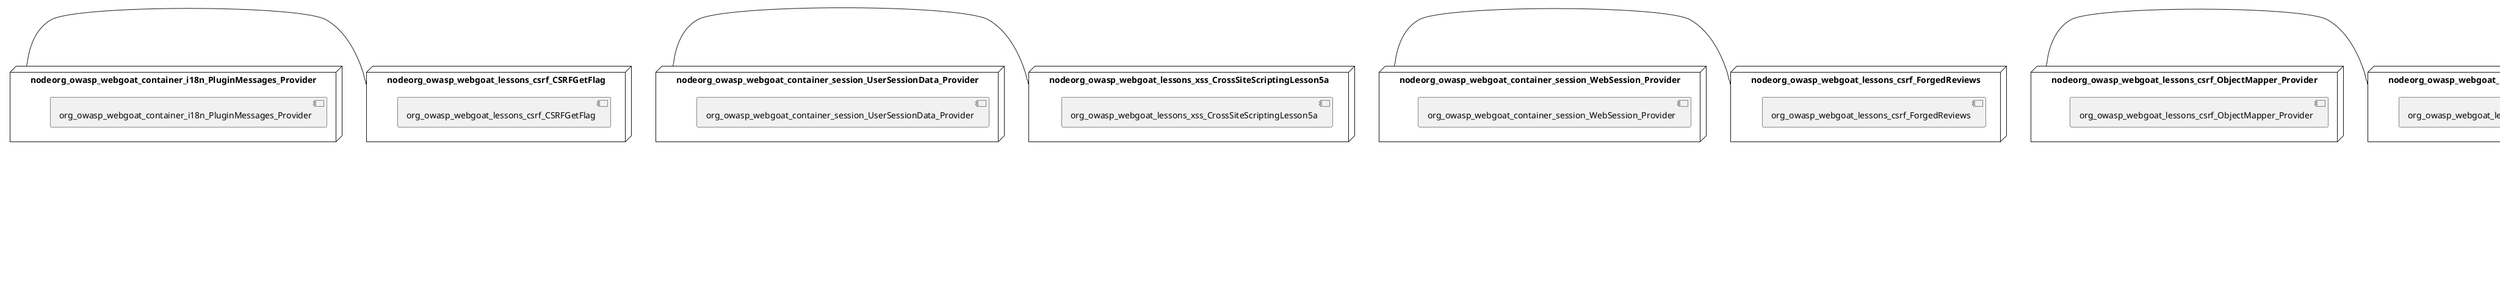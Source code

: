 @startuml
skinparam fixCircleLabelOverlapping true
skinparam componentStyle uml2
node nodeorg_owasp_webgoat {
component org_owasp_webgoat {
[org_owasp_webgoat_container_service_LessonMenuService] [[webgoat-webgoat.system#_xPaoDjOuEe-s2_yF3OCvLQ]]
[org_owasp_webgoat_container_service_LessonProgressService] [[webgoat-webgoat.system#_xPaoDjOuEe-s2_yF3OCvLQ]]
[org_owasp_webgoat_container_service_ReportCardService] [[webgoat-webgoat.system#_xPaoDjOuEe-s2_yF3OCvLQ]]
[org_owasp_webgoat_container_service_RestartLessonService] [[webgoat-webgoat.system#_xPaoDjOuEe-s2_yF3OCvLQ]]
[org_owasp_webgoat_container_users_Scoreboard] [[webgoat-webgoat.system#_xPaoDjOuEe-s2_yF3OCvLQ]]
[org_owasp_webgoat_container_users_UserRepository] [[webgoat-webgoat.system#_xPaoDjOuEe-s2_yF3OCvLQ]]
[org_owasp_webgoat_container_users_UserService] [[webgoat-webgoat.system#_xPaoDjOuEe-s2_yF3OCvLQ]]
[org_owasp_webgoat_container_users_UserTrackerRepository] [[webgoat-webgoat.system#_xPaoDjOuEe-s2_yF3OCvLQ]]
[org_owasp_webgoat_lessons_csrf_CSRFLogin] [[webgoat-webgoat.system#_xPaoDjOuEe-s2_yF3OCvLQ]]
[org_owasp_webgoat_webwolf_user_UserRepository] [[webgoat-webgoat.system#_xPaoDjOuEe-s2_yF3OCvLQ]]
[org_owasp_webgoat_webwolf_user_UserService] [[webgoat-webgoat.system#_xPaoDjOuEe-s2_yF3OCvLQ]]
}
}
node nodeorg_owasp_webgoat_lessons_hijacksession {
component org_owasp_webgoat_lessons_hijacksession {
[org_owasp_webgoat_lessons_hijacksession_HijackSessionAssignment] [[webgoat-webgoat.system#_xPaoDjOuEe-s2_yF3OCvLQ]]
[org_owasp_webgoat_lessons_hijacksession_cas_HijackSessionAuthenticationProvider] [[webgoat-webgoat.system#_xPaoDjOuEe-s2_yF3OCvLQ]]
}
}
node nodeorg_owasp_webgoat_lessons_passwordreset {
component org_owasp_webgoat_lessons_passwordreset {
[org_owasp_webgoat_lessons_passwordreset_SecurityQuestionAssignment] [[webgoat-webgoat.system#_xPaoDjOuEe-s2_yF3OCvLQ]]
[org_owasp_webgoat_lessons_passwordreset_TriedQuestions] [[webgoat-webgoat.system#_xPaoDjOuEe-s2_yF3OCvLQ]]
}
}
node nodeorg_owasp_webgoat_lessons_xxe {
component org_owasp_webgoat_lessons_xxe {
[org_owasp_webgoat_lessons_xxe_CommentsCache] [[webgoat-webgoat.system#_xPaoDjOuEe-s2_yF3OCvLQ]]
[org_owasp_webgoat_lessons_xxe_ContentTypeAssignment] [[webgoat-webgoat.system#_xPaoDjOuEe-s2_yF3OCvLQ]]
[org_owasp_webgoat_lessons_xxe_SimpleXXE] [[webgoat-webgoat.system#_xPaoDjOuEe-s2_yF3OCvLQ]]
}
}
node nodeorg_owasp_webgoat_webwolf_mailbox {
component org_owasp_webgoat_webwolf_mailbox {
[org_owasp_webgoat_webwolf_mailbox_MailboxController] [[webgoat-webgoat.system#_xPaoDjOuEe-s2_yF3OCvLQ]]
[org_owasp_webgoat_webwolf_mailbox_MailboxRepository] [[webgoat-webgoat.system#_xPaoDjOuEe-s2_yF3OCvLQ]]
}
}
node nodeorg_owasp_webgoat_container_HammerHead {
[org_owasp_webgoat_container_HammerHead] [[webgoat-webgoat.system#_xPaoDjOuEe-s2_yF3OCvLQ]]
}
node nodeorg_owasp_webgoat_container_WebWolfRedirect {
[org_owasp_webgoat_container_WebWolfRedirect] [[webgoat-webgoat.system#_xPaoDjOuEe-s2_yF3OCvLQ]]
}
node nodeorg_owasp_webgoat_container_controller_StartLesson {
[org_owasp_webgoat_container_controller_StartLesson] [[webgoat-webgoat.system#_xPaoDjOuEe-s2_yF3OCvLQ]]
}
node nodeorg_owasp_webgoat_container_controller_Welcome {
[org_owasp_webgoat_container_controller_Welcome] [[webgoat-webgoat.system#_xPaoDjOuEe-s2_yF3OCvLQ]]
}
node nodeorg_owasp_webgoat_container_i18n_PluginMessages_Provider {
[org_owasp_webgoat_container_i18n_PluginMessages_Provider] [[webgoat-webgoat.system#_xPaoDjOuEe-s2_yF3OCvLQ]]
}
node nodeorg_owasp_webgoat_container_service_EnvironmentService {
[org_owasp_webgoat_container_service_EnvironmentService] [[webgoat-webgoat.system#_xPaoDjOuEe-s2_yF3OCvLQ]]
}
node nodeorg_owasp_webgoat_container_service_HintService {
[org_owasp_webgoat_container_service_HintService] [[webgoat-webgoat.system#_xPaoDjOuEe-s2_yF3OCvLQ]]
}
node nodeorg_owasp_webgoat_container_service_LabelDebugService {
[org_owasp_webgoat_container_service_LabelDebugService] [[webgoat-webgoat.system#_xPaoDjOuEe-s2_yF3OCvLQ]]
}
node nodeorg_owasp_webgoat_container_service_LabelService {
[org_owasp_webgoat_container_service_LabelService] [[webgoat-webgoat.system#_xPaoDjOuEe-s2_yF3OCvLQ]]
}
node nodeorg_owasp_webgoat_container_service_LessonInfoService {
[org_owasp_webgoat_container_service_LessonInfoService] [[webgoat-webgoat.system#_xPaoDjOuEe-s2_yF3OCvLQ]]
}
node nodeorg_owasp_webgoat_container_service_LessonTitleService {
[org_owasp_webgoat_container_service_LessonTitleService] [[webgoat-webgoat.system#_xPaoDjOuEe-s2_yF3OCvLQ]]
}
node nodeorg_owasp_webgoat_container_service_SessionService {
[org_owasp_webgoat_container_service_SessionService] [[webgoat-webgoat.system#_xPaoDjOuEe-s2_yF3OCvLQ]]
}
node nodeorg_owasp_webgoat_container_session_UserSessionData_Provider {
[org_owasp_webgoat_container_session_UserSessionData_Provider] [[webgoat-webgoat.system#_xPaoDjOuEe-s2_yF3OCvLQ]]
}
node nodeorg_owasp_webgoat_container_session_WebSession_Provider {
[org_owasp_webgoat_container_session_WebSession_Provider] [[webgoat-webgoat.system#_xPaoDjOuEe-s2_yF3OCvLQ]]
}
node nodeorg_owasp_webgoat_container_users_RegistrationController {
[org_owasp_webgoat_container_users_RegistrationController] [[webgoat-webgoat.system#_xPaoDjOuEe-s2_yF3OCvLQ]]
}
node nodeorg_owasp_webgoat_lessons_authbypass_VerifyAccount {
[org_owasp_webgoat_lessons_authbypass_VerifyAccount] [[webgoat-webgoat.system#_xPaoDjOuEe-s2_yF3OCvLQ]]
}
node nodeorg_owasp_webgoat_lessons_bypassrestrictions_BypassRestrictionsFieldRestrictions {
[org_owasp_webgoat_lessons_bypassrestrictions_BypassRestrictionsFieldRestrictions] [[webgoat-webgoat.system#_xPaoDjOuEe-s2_yF3OCvLQ]]
}
node nodeorg_owasp_webgoat_lessons_bypassrestrictions_BypassRestrictionsFrontendValidation {
[org_owasp_webgoat_lessons_bypassrestrictions_BypassRestrictionsFrontendValidation] [[webgoat-webgoat.system#_xPaoDjOuEe-s2_yF3OCvLQ]]
}
node nodeorg_owasp_webgoat_lessons_challenges_FlagController {
[org_owasp_webgoat_lessons_challenges_FlagController] [[webgoat-webgoat.system#_xPaoDjOuEe-s2_yF3OCvLQ]]
}
node nodeorg_owasp_webgoat_lessons_challenges_challenge1_Assignment1 {
[org_owasp_webgoat_lessons_challenges_challenge1_Assignment1] [[webgoat-webgoat.system#_xPaoDjOuEe-s2_yF3OCvLQ]]
}
node nodeorg_owasp_webgoat_lessons_challenges_challenge1_ImageServlet {
[org_owasp_webgoat_lessons_challenges_challenge1_ImageServlet] [[webgoat-webgoat.system#_xPaoDjOuEe-s2_yF3OCvLQ]]
}
node nodeorg_owasp_webgoat_lessons_challenges_challenge5_Assignment5 {
[org_owasp_webgoat_lessons_challenges_challenge5_Assignment5] [[webgoat-webgoat.system#_xPaoDjOuEe-s2_yF3OCvLQ]]
}
node nodeorg_owasp_webgoat_lessons_challenges_challenge7_Assignment7 {
[org_owasp_webgoat_lessons_challenges_challenge7_Assignment7] [[webgoat-webgoat.system#_xPaoDjOuEe-s2_yF3OCvLQ]]
}
node nodeorg_owasp_webgoat_lessons_challenges_challenge8_Assignment8 {
[org_owasp_webgoat_lessons_challenges_challenge8_Assignment8] [[webgoat-webgoat.system#_xPaoDjOuEe-s2_yF3OCvLQ]]
}
node nodeorg_owasp_webgoat_lessons_chromedevtools_NetworkDummy {
[org_owasp_webgoat_lessons_chromedevtools_NetworkDummy] [[webgoat-webgoat.system#_xPaoDjOuEe-s2_yF3OCvLQ]]
}
node nodeorg_owasp_webgoat_lessons_chromedevtools_NetworkLesson {
[org_owasp_webgoat_lessons_chromedevtools_NetworkLesson] [[webgoat-webgoat.system#_xPaoDjOuEe-s2_yF3OCvLQ]]
}
node nodeorg_owasp_webgoat_lessons_cia_CIAQuiz {
[org_owasp_webgoat_lessons_cia_CIAQuiz] [[webgoat-webgoat.system#_xPaoDjOuEe-s2_yF3OCvLQ]]
}
node nodeorg_owasp_webgoat_lessons_clientsidefiltering_ClientSideFilteringAssignment {
[org_owasp_webgoat_lessons_clientsidefiltering_ClientSideFilteringAssignment] [[webgoat-webgoat.system#_xPaoDjOuEe-s2_yF3OCvLQ]]
}
node nodeorg_owasp_webgoat_lessons_clientsidefiltering_ClientSideFilteringFreeAssignment {
[org_owasp_webgoat_lessons_clientsidefiltering_ClientSideFilteringFreeAssignment] [[webgoat-webgoat.system#_xPaoDjOuEe-s2_yF3OCvLQ]]
}
node nodeorg_owasp_webgoat_lessons_clientsidefiltering_Salaries {
[org_owasp_webgoat_lessons_clientsidefiltering_Salaries] [[webgoat-webgoat.system#_xPaoDjOuEe-s2_yF3OCvLQ]]
}
node nodeorg_owasp_webgoat_lessons_clientsidefiltering_ShopEndpoint {
[org_owasp_webgoat_lessons_clientsidefiltering_ShopEndpoint] [[webgoat-webgoat.system#_xPaoDjOuEe-s2_yF3OCvLQ]]
}
node nodeorg_owasp_webgoat_lessons_cryptography_EncodingAssignment {
[org_owasp_webgoat_lessons_cryptography_EncodingAssignment] [[webgoat-webgoat.system#_xPaoDjOuEe-s2_yF3OCvLQ]]
}
node nodeorg_owasp_webgoat_lessons_cryptography_HashingAssignment {
[org_owasp_webgoat_lessons_cryptography_HashingAssignment] [[webgoat-webgoat.system#_xPaoDjOuEe-s2_yF3OCvLQ]]
}
node nodeorg_owasp_webgoat_lessons_cryptography_SecureDefaultsAssignment {
[org_owasp_webgoat_lessons_cryptography_SecureDefaultsAssignment] [[webgoat-webgoat.system#_xPaoDjOuEe-s2_yF3OCvLQ]]
}
node nodeorg_owasp_webgoat_lessons_cryptography_SigningAssignment {
[org_owasp_webgoat_lessons_cryptography_SigningAssignment] [[webgoat-webgoat.system#_xPaoDjOuEe-s2_yF3OCvLQ]]
}
node nodeorg_owasp_webgoat_lessons_cryptography_XOREncodingAssignment {
[org_owasp_webgoat_lessons_cryptography_XOREncodingAssignment] [[webgoat-webgoat.system#_xPaoDjOuEe-s2_yF3OCvLQ]]
}
node nodeorg_owasp_webgoat_lessons_csrf_CSRFConfirmFlag1 {
[org_owasp_webgoat_lessons_csrf_CSRFConfirmFlag1] [[webgoat-webgoat.system#_xPaoDjOuEe-s2_yF3OCvLQ]]
}
node nodeorg_owasp_webgoat_lessons_csrf_CSRFFeedback {
[org_owasp_webgoat_lessons_csrf_CSRFFeedback] [[webgoat-webgoat.system#_xPaoDjOuEe-s2_yF3OCvLQ]]
}
node nodeorg_owasp_webgoat_lessons_csrf_CSRFGetFlag {
[org_owasp_webgoat_lessons_csrf_CSRFGetFlag] [[webgoat-webgoat.system#_xPaoDjOuEe-s2_yF3OCvLQ]]
}
node nodeorg_owasp_webgoat_lessons_csrf_ForgedReviews {
[org_owasp_webgoat_lessons_csrf_ForgedReviews] [[webgoat-webgoat.system#_xPaoDjOuEe-s2_yF3OCvLQ]]
}
node nodeorg_owasp_webgoat_lessons_csrf_ObjectMapper_Provider {
[org_owasp_webgoat_lessons_csrf_ObjectMapper_Provider] [[webgoat-webgoat.system#_xPaoDjOuEe-s2_yF3OCvLQ]]
}
node nodeorg_owasp_webgoat_lessons_deserialization_InsecureDeserializationTask {
[org_owasp_webgoat_lessons_deserialization_InsecureDeserializationTask] [[webgoat-webgoat.system#_xPaoDjOuEe-s2_yF3OCvLQ]]
}
node nodeorg_owasp_webgoat_lessons_htmltampering_HtmlTamperingTask {
[org_owasp_webgoat_lessons_htmltampering_HtmlTamperingTask] [[webgoat-webgoat.system#_xPaoDjOuEe-s2_yF3OCvLQ]]
}
node nodeorg_owasp_webgoat_lessons_httpbasics_HttpBasicsLesson {
[org_owasp_webgoat_lessons_httpbasics_HttpBasicsLesson] [[webgoat-webgoat.system#_xPaoDjOuEe-s2_yF3OCvLQ]]
}
node nodeorg_owasp_webgoat_lessons_httpbasics_HttpBasicsQuiz {
[org_owasp_webgoat_lessons_httpbasics_HttpBasicsQuiz] [[webgoat-webgoat.system#_xPaoDjOuEe-s2_yF3OCvLQ]]
}
node nodeorg_owasp_webgoat_lessons_httpproxies_HttpBasicsInterceptRequest {
[org_owasp_webgoat_lessons_httpproxies_HttpBasicsInterceptRequest] [[webgoat-webgoat.system#_xPaoDjOuEe-s2_yF3OCvLQ]]
}
node nodeorg_owasp_webgoat_lessons_idor_IDORDiffAttributes {
[org_owasp_webgoat_lessons_idor_IDORDiffAttributes] [[webgoat-webgoat.system#_xPaoDjOuEe-s2_yF3OCvLQ]]
}
node nodeorg_owasp_webgoat_lessons_idor_IDOREditOtherProfile {
[org_owasp_webgoat_lessons_idor_IDOREditOtherProfile] [[webgoat-webgoat.system#_xPaoDjOuEe-s2_yF3OCvLQ]]
}
node nodeorg_owasp_webgoat_lessons_idor_IDORLogin {
[org_owasp_webgoat_lessons_idor_IDORLogin] [[webgoat-webgoat.system#_xPaoDjOuEe-s2_yF3OCvLQ]]
}
node nodeorg_owasp_webgoat_lessons_idor_IDORViewOtherProfile {
[org_owasp_webgoat_lessons_idor_IDORViewOtherProfile] [[webgoat-webgoat.system#_xPaoDjOuEe-s2_yF3OCvLQ]]
}
node nodeorg_owasp_webgoat_lessons_idor_IDORViewOwnProfile {
[org_owasp_webgoat_lessons_idor_IDORViewOwnProfile] [[webgoat-webgoat.system#_xPaoDjOuEe-s2_yF3OCvLQ]]
}
node nodeorg_owasp_webgoat_lessons_idor_IDORViewOwnProfileAltUrl {
[org_owasp_webgoat_lessons_idor_IDORViewOwnProfileAltUrl] [[webgoat-webgoat.system#_xPaoDjOuEe-s2_yF3OCvLQ]]
}
node nodeorg_owasp_webgoat_lessons_insecurelogin_InsecureLoginTask {
[org_owasp_webgoat_lessons_insecurelogin_InsecureLoginTask] [[webgoat-webgoat.system#_xPaoDjOuEe-s2_yF3OCvLQ]]
}
node nodeorg_owasp_webgoat_lessons_jwt_JWTDecodeEndpoint {
[org_owasp_webgoat_lessons_jwt_JWTDecodeEndpoint] [[webgoat-webgoat.system#_xPaoDjOuEe-s2_yF3OCvLQ]]
}
node nodeorg_owasp_webgoat_lessons_jwt_JWTQuiz {
[org_owasp_webgoat_lessons_jwt_JWTQuiz] [[webgoat-webgoat.system#_xPaoDjOuEe-s2_yF3OCvLQ]]
}
node nodeorg_owasp_webgoat_lessons_jwt_JWTRefreshEndpoint {
[org_owasp_webgoat_lessons_jwt_JWTRefreshEndpoint] [[webgoat-webgoat.system#_xPaoDjOuEe-s2_yF3OCvLQ]]
}
node nodeorg_owasp_webgoat_lessons_jwt_JWTSecretKeyEndpoint {
[org_owasp_webgoat_lessons_jwt_JWTSecretKeyEndpoint] [[webgoat-webgoat.system#_xPaoDjOuEe-s2_yF3OCvLQ]]
}
node nodeorg_owasp_webgoat_lessons_jwt_JWTVotesEndpoint {
[org_owasp_webgoat_lessons_jwt_JWTVotesEndpoint] [[webgoat-webgoat.system#_xPaoDjOuEe-s2_yF3OCvLQ]]
}
node nodeorg_owasp_webgoat_lessons_jwt_claimmisuse_JWTHeaderJKUEndpoint {
[org_owasp_webgoat_lessons_jwt_claimmisuse_JWTHeaderJKUEndpoint] [[webgoat-webgoat.system#_xPaoDjOuEe-s2_yF3OCvLQ]]
}
node nodeorg_owasp_webgoat_lessons_jwt_claimmisuse_JWTHeaderKIDEndpoint {
[org_owasp_webgoat_lessons_jwt_claimmisuse_JWTHeaderKIDEndpoint] [[webgoat-webgoat.system#_xPaoDjOuEe-s2_yF3OCvLQ]]
}
node nodeorg_owasp_webgoat_lessons_lessontemplate_SampleAttack {
[org_owasp_webgoat_lessons_lessontemplate_SampleAttack] [[webgoat-webgoat.system#_xPaoDjOuEe-s2_yF3OCvLQ]]
}
node nodeorg_owasp_webgoat_lessons_logging_LogBleedingTask {
[org_owasp_webgoat_lessons_logging_LogBleedingTask] [[webgoat-webgoat.system#_xPaoDjOuEe-s2_yF3OCvLQ]]
}
node nodeorg_owasp_webgoat_lessons_logging_LogSpoofingTask {
[org_owasp_webgoat_lessons_logging_LogSpoofingTask] [[webgoat-webgoat.system#_xPaoDjOuEe-s2_yF3OCvLQ]]
}
node nodeorg_owasp_webgoat_lessons_missingac_MissingFunctionACHiddenMenus {
[org_owasp_webgoat_lessons_missingac_MissingFunctionACHiddenMenus] [[webgoat-webgoat.system#_xPaoDjOuEe-s2_yF3OCvLQ]]
}
node nodeorg_owasp_webgoat_lessons_missingac_MissingFunctionACUsers {
[org_owasp_webgoat_lessons_missingac_MissingFunctionACUsers] [[webgoat-webgoat.system#_xPaoDjOuEe-s2_yF3OCvLQ]]
}
node nodeorg_owasp_webgoat_lessons_missingac_MissingFunctionACYourHash {
[org_owasp_webgoat_lessons_missingac_MissingFunctionACYourHash] [[webgoat-webgoat.system#_xPaoDjOuEe-s2_yF3OCvLQ]]
}
node nodeorg_owasp_webgoat_lessons_missingac_MissingFunctionACYourHashAdmin {
[org_owasp_webgoat_lessons_missingac_MissingFunctionACYourHashAdmin] [[webgoat-webgoat.system#_xPaoDjOuEe-s2_yF3OCvLQ]]
}
node nodeorg_owasp_webgoat_lessons_passwordreset_QuestionsAssignment {
[org_owasp_webgoat_lessons_passwordreset_QuestionsAssignment] [[webgoat-webgoat.system#_xPaoDjOuEe-s2_yF3OCvLQ]]
}
node nodeorg_owasp_webgoat_lessons_passwordreset_ResetLinkAssignment {
[org_owasp_webgoat_lessons_passwordreset_ResetLinkAssignment] [[webgoat-webgoat.system#_xPaoDjOuEe-s2_yF3OCvLQ]]
}
node nodeorg_owasp_webgoat_lessons_passwordreset_ResetLinkAssignmentForgotPassword {
[org_owasp_webgoat_lessons_passwordreset_ResetLinkAssignmentForgotPassword] [[webgoat-webgoat.system#_xPaoDjOuEe-s2_yF3OCvLQ]]
}
node nodeorg_owasp_webgoat_lessons_passwordreset_SimpleMailAssignment {
[org_owasp_webgoat_lessons_passwordreset_SimpleMailAssignment] [[webgoat-webgoat.system#_xPaoDjOuEe-s2_yF3OCvLQ]]
}
node nodeorg_owasp_webgoat_lessons_pathtraversal_ProfileUpload {
[org_owasp_webgoat_lessons_pathtraversal_ProfileUpload] [[webgoat-webgoat.system#_xPaoDjOuEe-s2_yF3OCvLQ]]
}
node nodeorg_owasp_webgoat_lessons_pathtraversal_ProfileUploadFix {
[org_owasp_webgoat_lessons_pathtraversal_ProfileUploadFix] [[webgoat-webgoat.system#_xPaoDjOuEe-s2_yF3OCvLQ]]
}
node nodeorg_owasp_webgoat_lessons_pathtraversal_ProfileUploadRemoveUserInput {
[org_owasp_webgoat_lessons_pathtraversal_ProfileUploadRemoveUserInput] [[webgoat-webgoat.system#_xPaoDjOuEe-s2_yF3OCvLQ]]
}
node nodeorg_owasp_webgoat_lessons_pathtraversal_ProfileUploadRetrieval {
[org_owasp_webgoat_lessons_pathtraversal_ProfileUploadRetrieval] [[webgoat-webgoat.system#_xPaoDjOuEe-s2_yF3OCvLQ]]
}
node nodeorg_owasp_webgoat_lessons_pathtraversal_ProfileZipSlip {
[org_owasp_webgoat_lessons_pathtraversal_ProfileZipSlip] [[webgoat-webgoat.system#_xPaoDjOuEe-s2_yF3OCvLQ]]
}
node nodeorg_owasp_webgoat_lessons_securepasswords_SecurePasswordsAssignment {
[org_owasp_webgoat_lessons_securepasswords_SecurePasswordsAssignment] [[webgoat-webgoat.system#_xPaoDjOuEe-s2_yF3OCvLQ]]
}
node nodeorg_owasp_webgoat_lessons_spoofcookie_SpoofCookieAssignment {
[org_owasp_webgoat_lessons_spoofcookie_SpoofCookieAssignment] [[webgoat-webgoat.system#_xPaoDjOuEe-s2_yF3OCvLQ]]
}
node nodeorg_owasp_webgoat_lessons_sqlinjection_advanced_SqlInjectionChallenge {
[org_owasp_webgoat_lessons_sqlinjection_advanced_SqlInjectionChallenge] [[webgoat-webgoat.system#_xPaoDjOuEe-s2_yF3OCvLQ]]
}
node nodeorg_owasp_webgoat_lessons_sqlinjection_advanced_SqlInjectionChallengeLogin {
[org_owasp_webgoat_lessons_sqlinjection_advanced_SqlInjectionChallengeLogin] [[webgoat-webgoat.system#_xPaoDjOuEe-s2_yF3OCvLQ]]
}
node nodeorg_owasp_webgoat_lessons_sqlinjection_advanced_SqlInjectionLesson6a {
[org_owasp_webgoat_lessons_sqlinjection_advanced_SqlInjectionLesson6a] [[webgoat-webgoat.system#_xPaoDjOuEe-s2_yF3OCvLQ]]
}
node nodeorg_owasp_webgoat_lessons_sqlinjection_advanced_SqlInjectionLesson6b {
[org_owasp_webgoat_lessons_sqlinjection_advanced_SqlInjectionLesson6b] [[webgoat-webgoat.system#_xPaoDjOuEe-s2_yF3OCvLQ]]
}
node nodeorg_owasp_webgoat_lessons_sqlinjection_advanced_SqlInjectionQuiz {
[org_owasp_webgoat_lessons_sqlinjection_advanced_SqlInjectionQuiz] [[webgoat-webgoat.system#_xPaoDjOuEe-s2_yF3OCvLQ]]
}
node nodeorg_owasp_webgoat_lessons_sqlinjection_introduction_SqlInjectionLesson10 {
[org_owasp_webgoat_lessons_sqlinjection_introduction_SqlInjectionLesson10] [[webgoat-webgoat.system#_xPaoDjOuEe-s2_yF3OCvLQ]]
}
node nodeorg_owasp_webgoat_lessons_sqlinjection_introduction_SqlInjectionLesson2 {
[org_owasp_webgoat_lessons_sqlinjection_introduction_SqlInjectionLesson2] [[webgoat-webgoat.system#_xPaoDjOuEe-s2_yF3OCvLQ]]
}
node nodeorg_owasp_webgoat_lessons_sqlinjection_introduction_SqlInjectionLesson3 {
[org_owasp_webgoat_lessons_sqlinjection_introduction_SqlInjectionLesson3] [[webgoat-webgoat.system#_xPaoDjOuEe-s2_yF3OCvLQ]]
}
node nodeorg_owasp_webgoat_lessons_sqlinjection_introduction_SqlInjectionLesson4 {
[org_owasp_webgoat_lessons_sqlinjection_introduction_SqlInjectionLesson4] [[webgoat-webgoat.system#_xPaoDjOuEe-s2_yF3OCvLQ]]
}
node nodeorg_owasp_webgoat_lessons_sqlinjection_introduction_SqlInjectionLesson5 {
[org_owasp_webgoat_lessons_sqlinjection_introduction_SqlInjectionLesson5] [[webgoat-webgoat.system#_xPaoDjOuEe-s2_yF3OCvLQ]]
}
node nodeorg_owasp_webgoat_lessons_sqlinjection_introduction_SqlInjectionLesson5a {
[org_owasp_webgoat_lessons_sqlinjection_introduction_SqlInjectionLesson5a] [[webgoat-webgoat.system#_xPaoDjOuEe-s2_yF3OCvLQ]]
}
node nodeorg_owasp_webgoat_lessons_sqlinjection_introduction_SqlInjectionLesson5b {
[org_owasp_webgoat_lessons_sqlinjection_introduction_SqlInjectionLesson5b] [[webgoat-webgoat.system#_xPaoDjOuEe-s2_yF3OCvLQ]]
}
node nodeorg_owasp_webgoat_lessons_sqlinjection_introduction_SqlInjectionLesson8 {
[org_owasp_webgoat_lessons_sqlinjection_introduction_SqlInjectionLesson8] [[webgoat-webgoat.system#_xPaoDjOuEe-s2_yF3OCvLQ]]
}
node nodeorg_owasp_webgoat_lessons_sqlinjection_introduction_SqlInjectionLesson9 {
[org_owasp_webgoat_lessons_sqlinjection_introduction_SqlInjectionLesson9] [[webgoat-webgoat.system#_xPaoDjOuEe-s2_yF3OCvLQ]]
}
node nodeorg_owasp_webgoat_lessons_sqlinjection_mitigation_Servers {
[org_owasp_webgoat_lessons_sqlinjection_mitigation_Servers] [[webgoat-webgoat.system#_xPaoDjOuEe-s2_yF3OCvLQ]]
}
node nodeorg_owasp_webgoat_lessons_sqlinjection_mitigation_SqlInjectionLesson10a {
[org_owasp_webgoat_lessons_sqlinjection_mitigation_SqlInjectionLesson10a] [[webgoat-webgoat.system#_xPaoDjOuEe-s2_yF3OCvLQ]]
}
node nodeorg_owasp_webgoat_lessons_sqlinjection_mitigation_SqlInjectionLesson10b {
[org_owasp_webgoat_lessons_sqlinjection_mitigation_SqlInjectionLesson10b] [[webgoat-webgoat.system#_xPaoDjOuEe-s2_yF3OCvLQ]]
}
node nodeorg_owasp_webgoat_lessons_sqlinjection_mitigation_SqlInjectionLesson13 {
[org_owasp_webgoat_lessons_sqlinjection_mitigation_SqlInjectionLesson13] [[webgoat-webgoat.system#_xPaoDjOuEe-s2_yF3OCvLQ]]
}
node nodeorg_owasp_webgoat_lessons_sqlinjection_mitigation_SqlOnlyInputValidation {
[org_owasp_webgoat_lessons_sqlinjection_mitigation_SqlOnlyInputValidation] [[webgoat-webgoat.system#_xPaoDjOuEe-s2_yF3OCvLQ]]
}
node nodeorg_owasp_webgoat_lessons_sqlinjection_mitigation_SqlOnlyInputValidationOnKeywords {
[org_owasp_webgoat_lessons_sqlinjection_mitigation_SqlOnlyInputValidationOnKeywords] [[webgoat-webgoat.system#_xPaoDjOuEe-s2_yF3OCvLQ]]
}
node nodeorg_owasp_webgoat_lessons_ssrf_SSRFTask1 {
[org_owasp_webgoat_lessons_ssrf_SSRFTask1] [[webgoat-webgoat.system#_xPaoDjOuEe-s2_yF3OCvLQ]]
}
node nodeorg_owasp_webgoat_lessons_ssrf_SSRFTask2 {
[org_owasp_webgoat_lessons_ssrf_SSRFTask2] [[webgoat-webgoat.system#_xPaoDjOuEe-s2_yF3OCvLQ]]
}
node nodeorg_owasp_webgoat_lessons_vulnerablecomponents_VulnerableComponentsLesson {
[org_owasp_webgoat_lessons_vulnerablecomponents_VulnerableComponentsLesson] [[webgoat-webgoat.system#_xPaoDjOuEe-s2_yF3OCvLQ]]
}
node nodeorg_owasp_webgoat_lessons_webwolfintroduction_LandingAssignment {
[org_owasp_webgoat_lessons_webwolfintroduction_LandingAssignment] [[webgoat-webgoat.system#_xPaoDjOuEe-s2_yF3OCvLQ]]
}
node nodeorg_owasp_webgoat_lessons_webwolfintroduction_MailAssignment {
[org_owasp_webgoat_lessons_webwolfintroduction_MailAssignment] [[webgoat-webgoat.system#_xPaoDjOuEe-s2_yF3OCvLQ]]
}
node nodeorg_owasp_webgoat_lessons_xss_CrossSiteScriptingLesson1 {
[org_owasp_webgoat_lessons_xss_CrossSiteScriptingLesson1] [[webgoat-webgoat.system#_xPaoDjOuEe-s2_yF3OCvLQ]]
}
node nodeorg_owasp_webgoat_lessons_xss_CrossSiteScriptingLesson3 {
[org_owasp_webgoat_lessons_xss_CrossSiteScriptingLesson3] [[webgoat-webgoat.system#_xPaoDjOuEe-s2_yF3OCvLQ]]
}
node nodeorg_owasp_webgoat_lessons_xss_CrossSiteScriptingLesson4 {
[org_owasp_webgoat_lessons_xss_CrossSiteScriptingLesson4] [[webgoat-webgoat.system#_xPaoDjOuEe-s2_yF3OCvLQ]]
}
node nodeorg_owasp_webgoat_lessons_xss_CrossSiteScriptingLesson5a {
[org_owasp_webgoat_lessons_xss_CrossSiteScriptingLesson5a] [[webgoat-webgoat.system#_xPaoDjOuEe-s2_yF3OCvLQ]]
}
node nodeorg_owasp_webgoat_lessons_xss_CrossSiteScriptingLesson6a {
[org_owasp_webgoat_lessons_xss_CrossSiteScriptingLesson6a] [[webgoat-webgoat.system#_xPaoDjOuEe-s2_yF3OCvLQ]]
}
node nodeorg_owasp_webgoat_lessons_xss_CrossSiteScriptingQuiz {
[org_owasp_webgoat_lessons_xss_CrossSiteScriptingQuiz] [[webgoat-webgoat.system#_xPaoDjOuEe-s2_yF3OCvLQ]]
}
node nodeorg_owasp_webgoat_lessons_xss_DOMCrossSiteScripting {
[org_owasp_webgoat_lessons_xss_DOMCrossSiteScripting] [[webgoat-webgoat.system#_xPaoDjOuEe-s2_yF3OCvLQ]]
}
node nodeorg_owasp_webgoat_lessons_xss_DOMCrossSiteScriptingVerifier {
[org_owasp_webgoat_lessons_xss_DOMCrossSiteScriptingVerifier] [[webgoat-webgoat.system#_xPaoDjOuEe-s2_yF3OCvLQ]]
}
node nodeorg_owasp_webgoat_lessons_xss_stored_StoredCrossSiteScriptingVerifier {
[org_owasp_webgoat_lessons_xss_stored_StoredCrossSiteScriptingVerifier] [[webgoat-webgoat.system#_xPaoDjOuEe-s2_yF3OCvLQ]]
}
node nodeorg_owasp_webgoat_lessons_xss_stored_StoredXssComments {
[org_owasp_webgoat_lessons_xss_stored_StoredXssComments] [[webgoat-webgoat.system#_xPaoDjOuEe-s2_yF3OCvLQ]]
}
node nodeorg_owasp_webgoat_lessons_xxe_BlindSendFileAssignment {
[org_owasp_webgoat_lessons_xxe_BlindSendFileAssignment] [[webgoat-webgoat.system#_xPaoDjOuEe-s2_yF3OCvLQ]]
}
node nodeorg_owasp_webgoat_lessons_xxe_CommentsEndpoint {
[org_owasp_webgoat_lessons_xxe_CommentsEndpoint] [[webgoat-webgoat.system#_xPaoDjOuEe-s2_yF3OCvLQ]]
}
node nodeorg_owasp_webgoat_webwolf_FileServer {
[org_owasp_webgoat_webwolf_FileServer] [[webgoat-webgoat.system#_xPaoDjOuEe-s2_yF3OCvLQ]]
}
node nodeorg_owasp_webgoat_webwolf_jwt_JWTController {
[org_owasp_webgoat_webwolf_jwt_JWTController] [[webgoat-webgoat.system#_xPaoDjOuEe-s2_yF3OCvLQ]]
}
node nodeorg_owasp_webgoat_webwolf_requests_LandingPage {
[org_owasp_webgoat_webwolf_requests_LandingPage] [[webgoat-webgoat.system#_xPaoDjOuEe-s2_yF3OCvLQ]]
}
node nodeorg_owasp_webgoat_webwolf_requests_Requests {
[org_owasp_webgoat_webwolf_requests_Requests] [[webgoat-webgoat.system#_xPaoDjOuEe-s2_yF3OCvLQ]]
}
[nodeorg_owasp_webgoat_container_i18n_PluginMessages_Provider] - [nodeorg_owasp_webgoat_lessons_csrf_CSRFGetFlag]
[nodeorg_owasp_webgoat_container_session_UserSessionData_Provider] - [nodeorg_owasp_webgoat_lessons_xss_CrossSiteScriptingLesson5a]
[nodeorg_owasp_webgoat_container_session_WebSession_Provider] - [nodeorg_owasp_webgoat_lessons_csrf_ForgedReviews]
[nodeorg_owasp_webgoat_lessons_csrf_ObjectMapper_Provider] - [nodeorg_owasp_webgoat_lessons_csrf_CSRFFeedback]

@enduml
